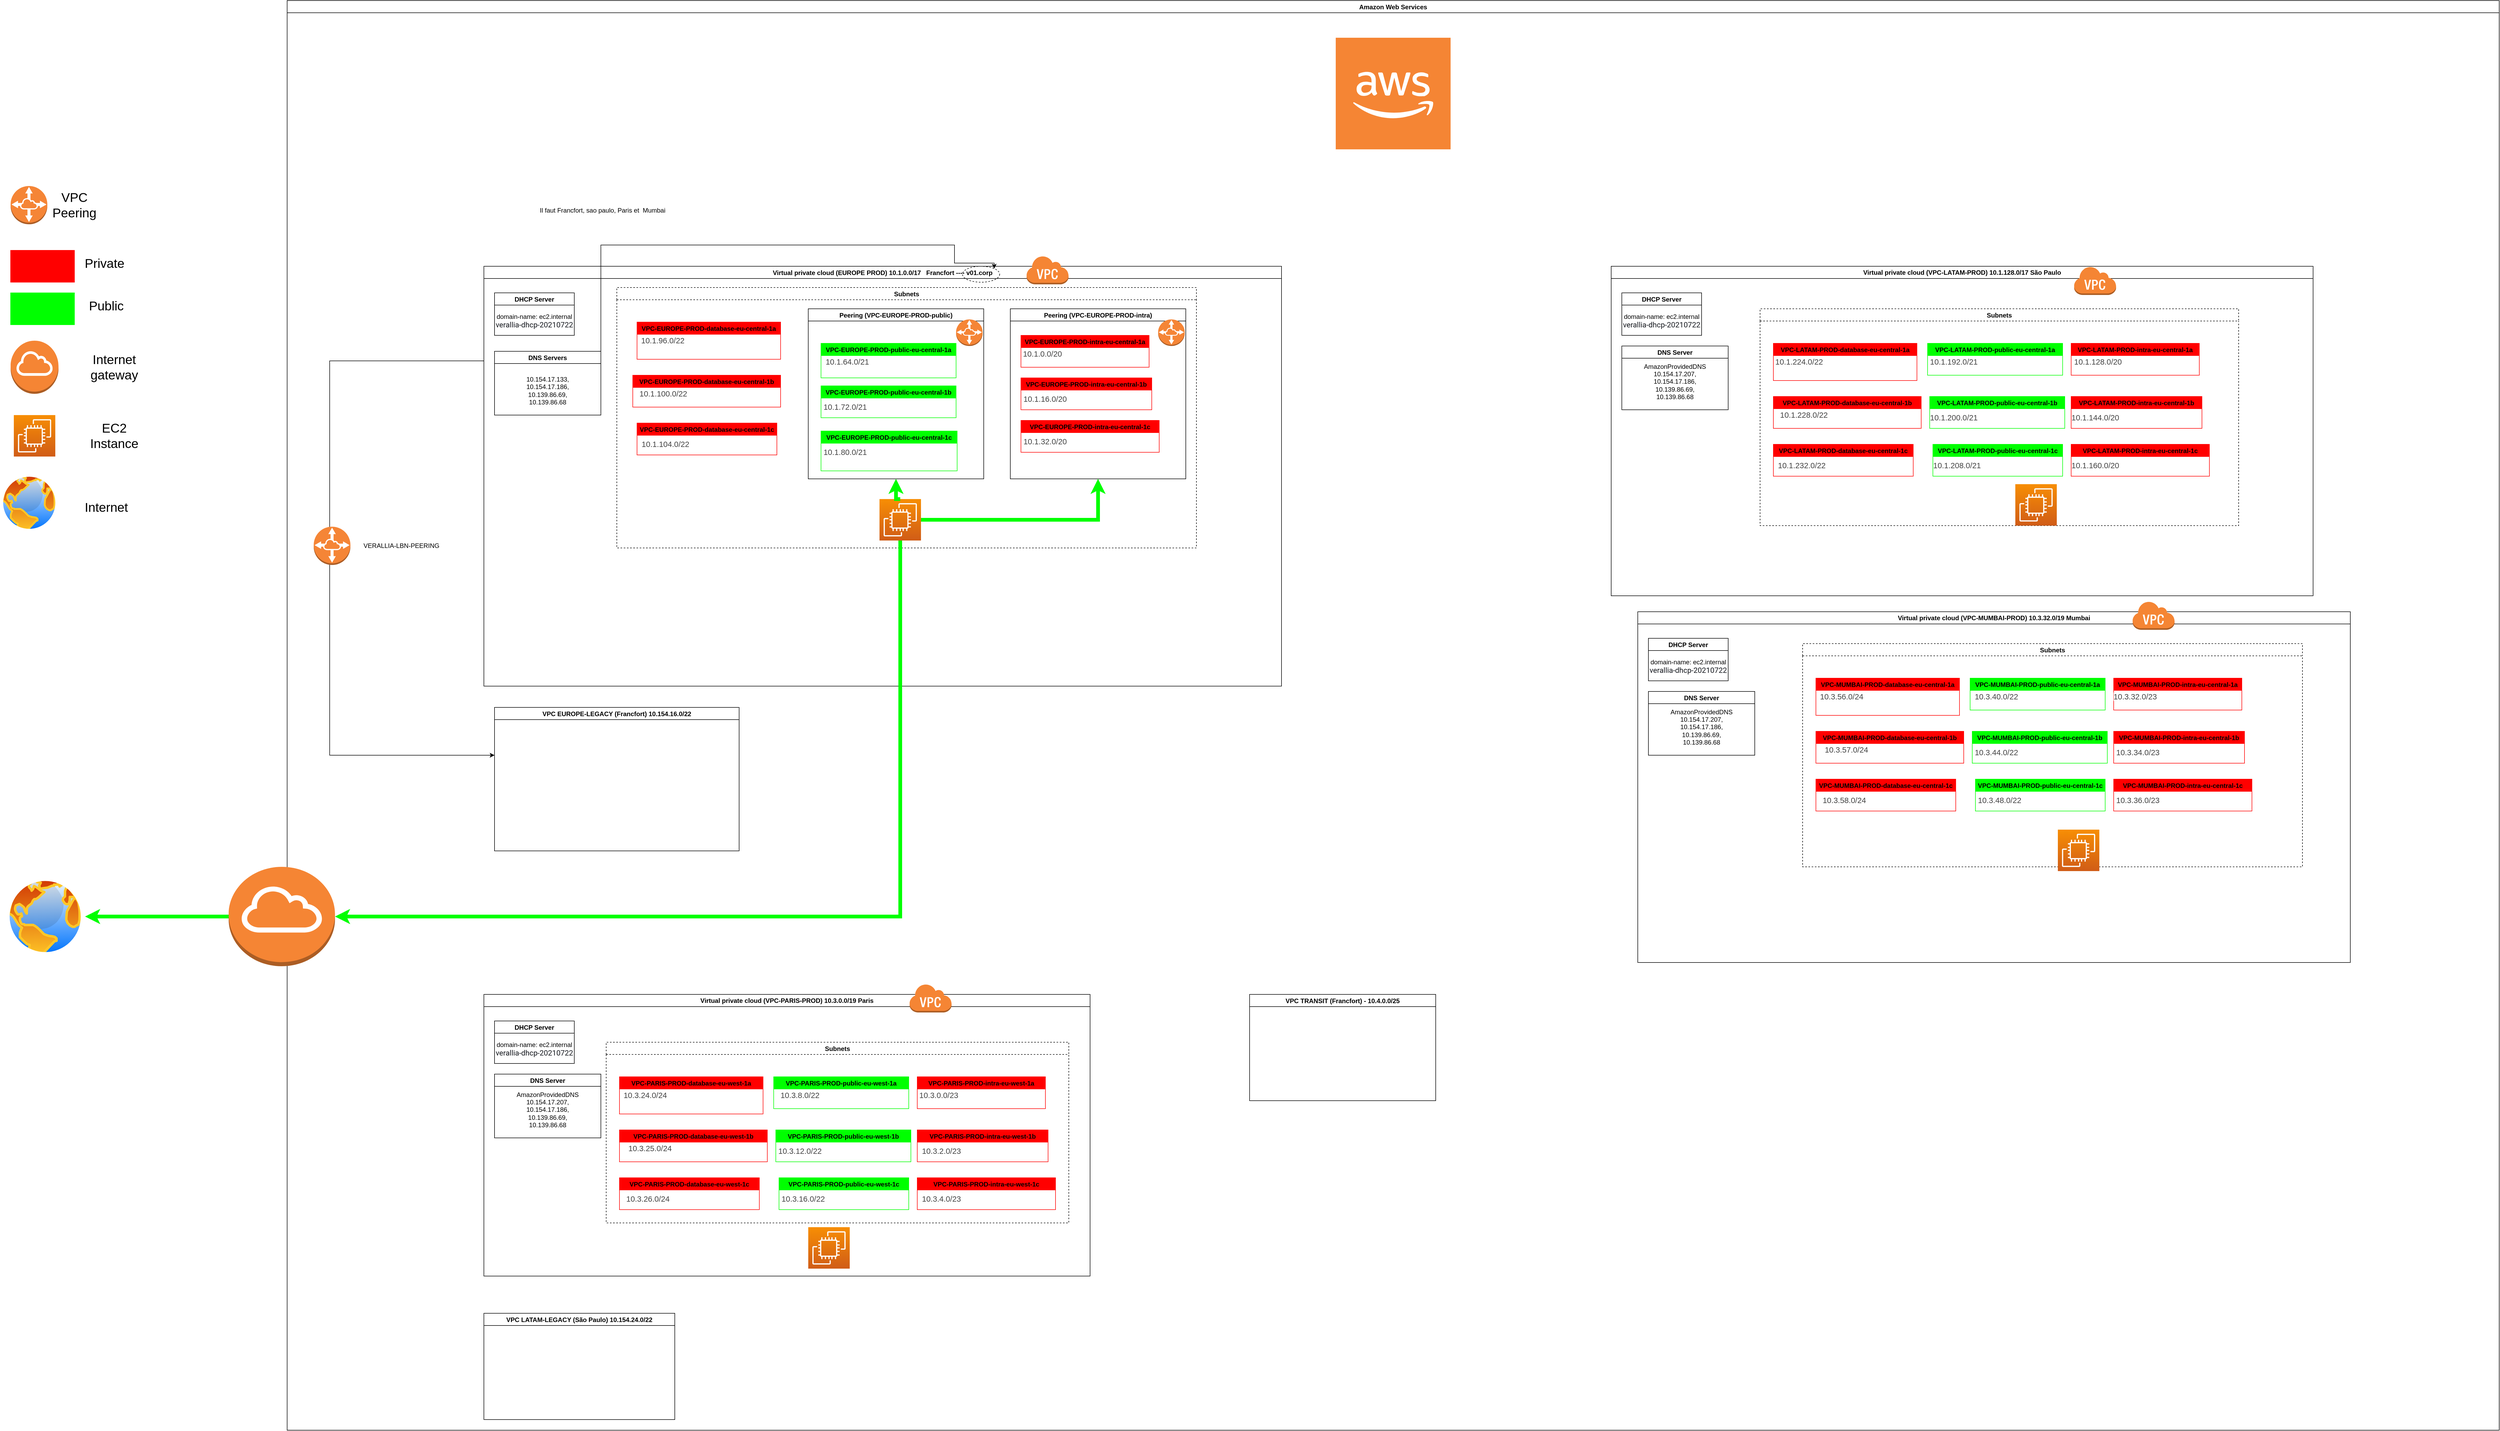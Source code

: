 <mxfile version="17.1.0" type="github">
  <diagram id="4M_D3Pi3umLmw-VAeziT" name="Page-1">
    <mxGraphModel dx="3910" dy="3349" grid="1" gridSize="10" guides="1" tooltips="1" connect="1" arrows="1" fold="1" page="1" pageScale="1" pageWidth="827" pageHeight="1169" math="0" shadow="0">
      <root>
        <mxCell id="0" />
        <mxCell id="1" parent="0" />
        <mxCell id="qyI5GLCLb69pi6n-RlXZ-149" style="edgeStyle=orthogonalEdgeStyle;rounded=0;orthogonalLoop=1;jettySize=auto;html=1;exitX=0;exitY=0.25;exitDx=0;exitDy=0;" parent="1" source="URnLaDO7650WdrLdtgV3-2" edge="1">
          <mxGeometry relative="1" as="geometry">
            <mxPoint x="930" y="1050" as="targetPoint" />
            <Array as="points">
              <mxPoint x="910" y="308" />
              <mxPoint x="620" y="308" />
              <mxPoint x="620" y="1050" />
            </Array>
          </mxGeometry>
        </mxCell>
        <mxCell id="URnLaDO7650WdrLdtgV3-2" value="Virtual private cloud (EUROPE PROD) 10.1.0.0/17   Francfort ---- v01.corp" style="swimlane;" parent="1" vertex="1">
          <mxGeometry x="910" y="130" width="1500" height="790" as="geometry" />
        </mxCell>
        <mxCell id="URnLaDO7650WdrLdtgV3-3" value="DHCP Server" style="swimlane;startSize=23;" parent="URnLaDO7650WdrLdtgV3-2" vertex="1">
          <mxGeometry x="20" y="50" width="150" height="80" as="geometry" />
        </mxCell>
        <mxCell id="URnLaDO7650WdrLdtgV3-5" value="domain-name: ec2.internal&lt;br&gt;&lt;span class=&quot;gmail-&quot;&gt;&lt;span style=&quot;font-size: 10.5pt ; font-family: &amp;#34;roboto&amp;#34; ; color: #16191f&quot;&gt;verallia-dhcp-20210722&lt;/span&gt;&lt;/span&gt;" style="text;html=1;strokeColor=none;fillColor=none;align=center;verticalAlign=middle;whiteSpace=wrap;rounded=0;" parent="URnLaDO7650WdrLdtgV3-3" vertex="1">
          <mxGeometry y="25" width="150" height="55" as="geometry" />
        </mxCell>
        <mxCell id="URnLaDO7650WdrLdtgV3-6" value="DNS Servers" style="swimlane;" parent="URnLaDO7650WdrLdtgV3-2" vertex="1">
          <mxGeometry x="20" y="160" width="200" height="120" as="geometry" />
        </mxCell>
        <mxCell id="URnLaDO7650WdrLdtgV3-7" value="&lt;br&gt;&lt;span&gt;10.154.17.133, 10.154.17.186, 10.139.86.69,&lt;br&gt;&lt;/span&gt;&lt;span&gt;10.139.86.68&lt;/span&gt;&lt;br&gt;&lt;p class=&quot;MsoNormal&quot;&gt;&lt;/p&gt;" style="text;html=1;strokeColor=none;fillColor=none;align=center;verticalAlign=middle;whiteSpace=wrap;rounded=0;" parent="URnLaDO7650WdrLdtgV3-6" vertex="1">
          <mxGeometry x="25" y="45" width="150" height="55" as="geometry" />
        </mxCell>
        <mxCell id="qyI5GLCLb69pi6n-RlXZ-61" value="Subnets" style="swimlane;dashed=1;strokeColor=#000000;fillColor=#FFFFFF;" parent="URnLaDO7650WdrLdtgV3-2" vertex="1">
          <mxGeometry x="250" y="40" width="1090" height="490" as="geometry" />
        </mxCell>
        <mxCell id="URnLaDO7650WdrLdtgV3-16" value="VPC-EUROPE-PROD-database-eu-central-1a" style="swimlane;strokeColor=#FF0000;fillColor=#FF0000;" parent="qyI5GLCLb69pi6n-RlXZ-61" vertex="1">
          <mxGeometry x="38" y="65" width="270" height="70" as="geometry" />
        </mxCell>
        <mxCell id="URnLaDO7650WdrLdtgV3-28" value="&lt;span style=&quot;color: rgb(68 , 68 , 68) ; font-family: &amp;#34;calibri&amp;#34; , sans-serif , &amp;#34;mongolian baiti&amp;#34; , &amp;#34;microsoft yi baiti&amp;#34; , &amp;#34;javanese text&amp;#34; , &amp;#34;yu gothic&amp;#34; ; font-size: 14.667px ; text-align: left ; background-color: rgb(255 , 255 , 255)&quot;&gt;10.1.96.0/22&lt;/span&gt;" style="text;html=1;align=center;verticalAlign=middle;resizable=0;points=[];autosize=1;strokeColor=none;fillColor=none;" parent="URnLaDO7650WdrLdtgV3-16" vertex="1">
          <mxGeometry x="3" y="25" width="90" height="20" as="geometry" />
        </mxCell>
        <mxCell id="URnLaDO7650WdrLdtgV3-11" value="VPC-EUROPE-PROD-database-eu-central-1b" style="swimlane;strokeColor=#FF0000;fillColor=#FF0000;" parent="qyI5GLCLb69pi6n-RlXZ-61" vertex="1">
          <mxGeometry x="30" y="165" width="278" height="60" as="geometry" />
        </mxCell>
        <mxCell id="URnLaDO7650WdrLdtgV3-29" value="&lt;span style=&quot;color: rgb(68 , 68 , 68) ; font-family: &amp;#34;calibri&amp;#34; , sans-serif , &amp;#34;mongolian baiti&amp;#34; , &amp;#34;microsoft yi baiti&amp;#34; , &amp;#34;javanese text&amp;#34; , &amp;#34;yu gothic&amp;#34; ; font-size: 14.667px ; text-align: left ; background-color: rgb(255 , 255 , 255)&quot;&gt;10.1.100.0/22&lt;/span&gt;" style="text;html=1;align=center;verticalAlign=middle;resizable=0;points=[];autosize=1;strokeColor=none;fillColor=none;" parent="URnLaDO7650WdrLdtgV3-11" vertex="1">
          <mxGeometry x="7" y="25" width="100" height="20" as="geometry" />
        </mxCell>
        <mxCell id="URnLaDO7650WdrLdtgV3-14" value="VPC-EUROPE-PROD-database-eu-central-1c" style="swimlane;strokeColor=#FF0000;fillColor=#FF0000;" parent="qyI5GLCLb69pi6n-RlXZ-61" vertex="1">
          <mxGeometry x="38" y="255" width="263" height="60" as="geometry" />
        </mxCell>
        <mxCell id="qyI5GLCLb69pi6n-RlXZ-54" value="&lt;span style=&quot;color: rgb(68 , 68 , 68) ; font-family: &amp;#34;calibri&amp;#34; , sans-serif , &amp;#34;mongolian baiti&amp;#34; , &amp;#34;microsoft yi baiti&amp;#34; , &amp;#34;javanese text&amp;#34; , &amp;#34;yu gothic&amp;#34; ; font-size: 14.667px ; text-align: left ; background-color: rgb(255 , 255 , 255)&quot;&gt;10.1.104.0/22&lt;/span&gt;" style="text;html=1;align=center;verticalAlign=middle;resizable=0;points=[];autosize=1;strokeColor=none;fillColor=none;" parent="URnLaDO7650WdrLdtgV3-14" vertex="1">
          <mxGeometry x="3" y="30" width="100" height="20" as="geometry" />
        </mxCell>
        <mxCell id="qyI5GLCLb69pi6n-RlXZ-135" value="Peering (VPC-EUROPE-PROD-public)" style="swimlane;strokeColor=#000000;fillColor=none;gradientColor=none;" parent="qyI5GLCLb69pi6n-RlXZ-61" vertex="1">
          <mxGeometry x="360" y="40" width="330" height="320" as="geometry" />
        </mxCell>
        <mxCell id="URnLaDO7650WdrLdtgV3-13" value="VPC-EUROPE-PROD-public-eu-central-1a" style="swimlane;strokeColor=#00FF00;fillColor=#00FF00;" parent="qyI5GLCLb69pi6n-RlXZ-135" vertex="1">
          <mxGeometry x="24" y="65" width="254" height="65" as="geometry" />
        </mxCell>
        <mxCell id="qyI5GLCLb69pi6n-RlXZ-57" value="&lt;span style=&quot;color: rgb(68 , 68 , 68) ; font-family: &amp;#34;calibri&amp;#34; , sans-serif , &amp;#34;mongolian baiti&amp;#34; , &amp;#34;microsoft yi baiti&amp;#34; , &amp;#34;javanese text&amp;#34; , &amp;#34;yu gothic&amp;#34; ; font-size: 14.667px ; text-align: left ; background-color: rgb(255 , 255 , 255)&quot;&gt;10.1.64.0/21&lt;/span&gt;" style="text;html=1;align=center;verticalAlign=middle;resizable=0;points=[];autosize=1;strokeColor=none;fillColor=none;" parent="URnLaDO7650WdrLdtgV3-13" vertex="1">
          <mxGeometry x="4" y="25" width="90" height="20" as="geometry" />
        </mxCell>
        <mxCell id="URnLaDO7650WdrLdtgV3-12" value="VPC-EUROPE-PROD-public-eu-central-1b" style="swimlane;strokeColor=#00FF00;fillColor=#00FF00;" parent="qyI5GLCLb69pi6n-RlXZ-135" vertex="1">
          <mxGeometry x="24" y="145" width="254" height="60" as="geometry" />
        </mxCell>
        <mxCell id="qyI5GLCLb69pi6n-RlXZ-56" value="&lt;span style=&quot;color: rgb(68 , 68 , 68) ; font-family: &amp;#34;calibri&amp;#34; , sans-serif , &amp;#34;mongolian baiti&amp;#34; , &amp;#34;microsoft yi baiti&amp;#34; , &amp;#34;javanese text&amp;#34; , &amp;#34;yu gothic&amp;#34; ; font-size: 14.667px ; text-align: left ; background-color: rgb(255 , 255 , 255)&quot;&gt;10.1.72.0/21&lt;/span&gt;" style="text;html=1;align=center;verticalAlign=middle;resizable=0;points=[];autosize=1;strokeColor=none;fillColor=none;" parent="URnLaDO7650WdrLdtgV3-12" vertex="1">
          <mxGeometry y="30" width="90" height="20" as="geometry" />
        </mxCell>
        <mxCell id="URnLaDO7650WdrLdtgV3-15" value="VPC-EUROPE-PROD-public-eu-central-1c" style="swimlane;strokeColor=#00FF00;fillColor=#00FF00;" parent="qyI5GLCLb69pi6n-RlXZ-135" vertex="1">
          <mxGeometry x="24" y="230" width="256" height="75" as="geometry" />
        </mxCell>
        <mxCell id="qyI5GLCLb69pi6n-RlXZ-55" value="&lt;span style=&quot;color: rgb(68 , 68 , 68) ; font-family: &amp;#34;calibri&amp;#34; , sans-serif , &amp;#34;mongolian baiti&amp;#34; , &amp;#34;microsoft yi baiti&amp;#34; , &amp;#34;javanese text&amp;#34; , &amp;#34;yu gothic&amp;#34; ; font-size: 14.667px ; text-align: left ; background-color: rgb(255 , 255 , 255)&quot;&gt;10.1.80.0/21&lt;/span&gt;" style="text;html=1;align=center;verticalAlign=middle;resizable=0;points=[];autosize=1;strokeColor=none;fillColor=none;" parent="URnLaDO7650WdrLdtgV3-15" vertex="1">
          <mxGeometry y="30" width="90" height="20" as="geometry" />
        </mxCell>
        <mxCell id="qyI5GLCLb69pi6n-RlXZ-130" value="" style="outlineConnect=0;dashed=0;verticalLabelPosition=bottom;verticalAlign=top;align=center;html=1;shape=mxgraph.aws3.vpc_peering;fillColor=#F58536;gradientColor=none;strokeColor=#FF0000;" parent="qyI5GLCLb69pi6n-RlXZ-135" vertex="1">
          <mxGeometry x="278" y="20" width="50" height="50" as="geometry" />
        </mxCell>
        <mxCell id="qyI5GLCLb69pi6n-RlXZ-138" value="Peering (VPC-EUROPE-PROD-intra)" style="swimlane;strokeColor=#000000;fillColor=none;gradientColor=none;" parent="qyI5GLCLb69pi6n-RlXZ-61" vertex="1">
          <mxGeometry x="740" y="40" width="330" height="320" as="geometry" />
        </mxCell>
        <mxCell id="qyI5GLCLb69pi6n-RlXZ-145" value="" style="outlineConnect=0;dashed=0;verticalLabelPosition=bottom;verticalAlign=top;align=center;html=1;shape=mxgraph.aws3.vpc_peering;fillColor=#F58536;gradientColor=none;strokeColor=#FF0000;" parent="qyI5GLCLb69pi6n-RlXZ-138" vertex="1">
          <mxGeometry x="278" y="20" width="50" height="50" as="geometry" />
        </mxCell>
        <mxCell id="qyI5GLCLb69pi6n-RlXZ-53" value="VPC-EUROPE-PROD-intra-eu-central-1a" style="swimlane;strokeColor=#FF0000;fillColor=#FF0000;" parent="qyI5GLCLb69pi6n-RlXZ-138" vertex="1">
          <mxGeometry x="20" y="50" width="241" height="60" as="geometry" />
        </mxCell>
        <mxCell id="qyI5GLCLb69pi6n-RlXZ-58" value="&lt;span style=&quot;color: rgb(68 , 68 , 68) ; font-family: &amp;#34;calibri&amp;#34; , sans-serif , &amp;#34;mongolian baiti&amp;#34; , &amp;#34;microsoft yi baiti&amp;#34; , &amp;#34;javanese text&amp;#34; , &amp;#34;yu gothic&amp;#34; ; font-size: 14.667px ; text-align: left ; background-color: rgb(255 , 255 , 255)&quot;&gt;10.1.0.0/20&lt;/span&gt;" style="text;html=1;align=center;verticalAlign=middle;resizable=0;points=[];autosize=1;strokeColor=none;fillColor=none;" parent="qyI5GLCLb69pi6n-RlXZ-53" vertex="1">
          <mxGeometry y="25" width="80" height="20" as="geometry" />
        </mxCell>
        <mxCell id="qyI5GLCLb69pi6n-RlXZ-51" value="VPC-EUROPE-PROD-intra-eu-central-1b" style="swimlane;strokeColor=#FF0000;fillColor=#FF0000;" parent="qyI5GLCLb69pi6n-RlXZ-138" vertex="1">
          <mxGeometry x="20" y="130" width="246" height="60" as="geometry" />
        </mxCell>
        <mxCell id="qyI5GLCLb69pi6n-RlXZ-59" value="&lt;span style=&quot;color: rgb(68 , 68 , 68) ; font-family: &amp;#34;calibri&amp;#34; , sans-serif , &amp;#34;mongolian baiti&amp;#34; , &amp;#34;microsoft yi baiti&amp;#34; , &amp;#34;javanese text&amp;#34; , &amp;#34;yu gothic&amp;#34; ; font-size: 14.667px ; text-align: left ; background-color: rgb(255 , 255 , 255)&quot;&gt;10.1.16.0/20&lt;/span&gt;" style="text;html=1;align=center;verticalAlign=middle;resizable=0;points=[];autosize=1;strokeColor=none;fillColor=none;" parent="qyI5GLCLb69pi6n-RlXZ-51" vertex="1">
          <mxGeometry y="30" width="90" height="20" as="geometry" />
        </mxCell>
        <mxCell id="qyI5GLCLb69pi6n-RlXZ-52" value="VPC-EUROPE-PROD-intra-eu-central-1c" style="swimlane;strokeColor=#FF0000;fillColor=#FF0000;" parent="qyI5GLCLb69pi6n-RlXZ-138" vertex="1">
          <mxGeometry x="20" y="210" width="260" height="60" as="geometry" />
        </mxCell>
        <mxCell id="qyI5GLCLb69pi6n-RlXZ-60" value="&lt;span style=&quot;color: rgb(68 , 68 , 68) ; font-family: &amp;#34;calibri&amp;#34; , sans-serif , &amp;#34;mongolian baiti&amp;#34; , &amp;#34;microsoft yi baiti&amp;#34; , &amp;#34;javanese text&amp;#34; , &amp;#34;yu gothic&amp;#34; ; font-size: 14.667px ; text-align: left ; background-color: rgb(255 , 255 , 255)&quot;&gt;10.1.32.0/20&lt;/span&gt;" style="text;html=1;align=center;verticalAlign=middle;resizable=0;points=[];autosize=1;strokeColor=none;fillColor=none;" parent="qyI5GLCLb69pi6n-RlXZ-52" vertex="1">
          <mxGeometry y="30" width="90" height="20" as="geometry" />
        </mxCell>
        <mxCell id="qyI5GLCLb69pi6n-RlXZ-122" value="" style="ellipse;whiteSpace=wrap;html=1;dashed=1;strokeColor=#000000;fillColor=none;gradientColor=none;" parent="URnLaDO7650WdrLdtgV3-2" vertex="1">
          <mxGeometry x="900" width="70" height="30" as="geometry" />
        </mxCell>
        <mxCell id="qyI5GLCLb69pi6n-RlXZ-121" style="edgeStyle=orthogonalEdgeStyle;rounded=0;orthogonalLoop=1;jettySize=auto;html=1;exitX=0.75;exitY=0;exitDx=0;exitDy=0;entryX=1;entryY=0;entryDx=0;entryDy=0;" parent="URnLaDO7650WdrLdtgV3-2" source="URnLaDO7650WdrLdtgV3-6" target="qyI5GLCLb69pi6n-RlXZ-122" edge="1">
          <mxGeometry relative="1" as="geometry">
            <mxPoint x="910" y="-60" as="targetPoint" />
            <Array as="points">
              <mxPoint x="220" y="160" />
              <mxPoint x="220" y="-40" />
              <mxPoint x="885" y="-40" />
              <mxPoint x="885" y="-6" />
            </Array>
          </mxGeometry>
        </mxCell>
        <mxCell id="VcifqLUfII9H0ngbjGMm-1" value="Il faut Francfort, sao paulo, Paris et&amp;nbsp; Mumbai&amp;nbsp;" style="text;html=1;strokeColor=none;fillColor=none;align=center;verticalAlign=middle;whiteSpace=wrap;rounded=0;" parent="1" vertex="1">
          <mxGeometry x="990" y="10" width="290" height="30" as="geometry" />
        </mxCell>
        <mxCell id="qyI5GLCLb69pi6n-RlXZ-2" value="Virtual private cloud (VPC-LATAM-PROD) 10.1.128.0/17 São Paulo" style="swimlane;whiteSpace=wrap;" parent="1" vertex="1">
          <mxGeometry x="3030" y="130" width="1320" height="620" as="geometry" />
        </mxCell>
        <mxCell id="qyI5GLCLb69pi6n-RlXZ-10" value="DHCP Server" style="swimlane;startSize=23;" parent="qyI5GLCLb69pi6n-RlXZ-2" vertex="1">
          <mxGeometry x="20" y="50" width="150" height="80" as="geometry" />
        </mxCell>
        <mxCell id="qyI5GLCLb69pi6n-RlXZ-11" value="domain-name: ec2.internal&lt;br&gt;&lt;span class=&quot;gmail-&quot;&gt;&lt;span style=&quot;font-size: 10.5pt ; font-family: &amp;#34;roboto&amp;#34; ; color: #16191f&quot;&gt;verallia-dhcp-20210722&lt;/span&gt;&lt;/span&gt;" style="text;html=1;strokeColor=none;fillColor=none;align=center;verticalAlign=middle;whiteSpace=wrap;rounded=0;" parent="qyI5GLCLb69pi6n-RlXZ-10" vertex="1">
          <mxGeometry y="25" width="150" height="55" as="geometry" />
        </mxCell>
        <mxCell id="qyI5GLCLb69pi6n-RlXZ-12" value="DNS Server" style="swimlane;" parent="qyI5GLCLb69pi6n-RlXZ-2" vertex="1">
          <mxGeometry x="20" y="150" width="200" height="120" as="geometry" />
        </mxCell>
        <mxCell id="qyI5GLCLb69pi6n-RlXZ-13" value="AmazonProvidedDNS&lt;br&gt;&lt;span&gt;10.154.17.207, 10.154.17.186, 10.139.86.69,&lt;br&gt;&lt;/span&gt;&lt;span&gt;10.139.86.68&lt;/span&gt;&lt;br&gt;&lt;p class=&quot;MsoNormal&quot;&gt;&lt;/p&gt;" style="text;html=1;strokeColor=none;fillColor=none;align=center;verticalAlign=middle;whiteSpace=wrap;rounded=0;" parent="qyI5GLCLb69pi6n-RlXZ-12" vertex="1">
          <mxGeometry x="25" y="45" width="150" height="55" as="geometry" />
        </mxCell>
        <mxCell id="qyI5GLCLb69pi6n-RlXZ-62" value="Subnets" style="swimlane;dashed=1;strokeColor=#000000;fillColor=#FFFFFF;" parent="qyI5GLCLb69pi6n-RlXZ-2" vertex="1">
          <mxGeometry x="280" y="80" width="900" height="408" as="geometry" />
        </mxCell>
        <mxCell id="qyI5GLCLb69pi6n-RlXZ-63" value="VPC-LATAM-PROD-database-eu-central-1a" style="swimlane;strokeColor=#FF0000;fillColor=#FF0000;" parent="qyI5GLCLb69pi6n-RlXZ-62" vertex="1">
          <mxGeometry x="25" y="65" width="270" height="70" as="geometry" />
        </mxCell>
        <mxCell id="qyI5GLCLb69pi6n-RlXZ-64" value="&lt;span style=&quot;color: rgb(68 , 68 , 68) ; font-family: &amp;#34;calibri&amp;#34; , sans-serif , &amp;#34;mongolian baiti&amp;#34; , &amp;#34;microsoft yi baiti&amp;#34; , &amp;#34;javanese text&amp;#34; , &amp;#34;yu gothic&amp;#34; ; font-size: 14.667px ; text-align: left ; background-color: rgb(255 , 255 , 255)&quot;&gt;10.1.224.0/22&lt;/span&gt;" style="text;html=1;align=center;verticalAlign=middle;resizable=0;points=[];autosize=1;strokeColor=none;fillColor=none;" parent="qyI5GLCLb69pi6n-RlXZ-63" vertex="1">
          <mxGeometry x="-2" y="25" width="100" height="20" as="geometry" />
        </mxCell>
        <mxCell id="qyI5GLCLb69pi6n-RlXZ-65" value="VPC-LATAM-PROD-database-eu-central-1b" style="swimlane;strokeColor=#FF0000;fillColor=#FF0000;" parent="qyI5GLCLb69pi6n-RlXZ-62" vertex="1">
          <mxGeometry x="25" y="165" width="278" height="60" as="geometry" />
        </mxCell>
        <mxCell id="qyI5GLCLb69pi6n-RlXZ-66" value="&lt;span style=&quot;color: rgb(68 , 68 , 68) ; font-family: &amp;#34;calibri&amp;#34; , sans-serif , &amp;#34;mongolian baiti&amp;#34; , &amp;#34;microsoft yi baiti&amp;#34; , &amp;#34;javanese text&amp;#34; , &amp;#34;yu gothic&amp;#34; ; font-size: 14.667px ; text-align: left ; background-color: rgb(255 , 255 , 255)&quot;&gt;10.1.228.0/22&lt;/span&gt;" style="text;html=1;align=center;verticalAlign=middle;resizable=0;points=[];autosize=1;strokeColor=none;fillColor=none;" parent="qyI5GLCLb69pi6n-RlXZ-65" vertex="1">
          <mxGeometry x="7" y="25" width="100" height="20" as="geometry" />
        </mxCell>
        <mxCell id="qyI5GLCLb69pi6n-RlXZ-67" value="VPC-LATAM-PROD-database-eu-central-1c" style="swimlane;strokeColor=#FF0000;fillColor=#FF0000;" parent="qyI5GLCLb69pi6n-RlXZ-62" vertex="1">
          <mxGeometry x="25" y="255" width="263" height="60" as="geometry" />
        </mxCell>
        <mxCell id="qyI5GLCLb69pi6n-RlXZ-68" value="&lt;span style=&quot;color: rgb(68 , 68 , 68) ; font-family: &amp;#34;calibri&amp;#34; , sans-serif , &amp;#34;mongolian baiti&amp;#34; , &amp;#34;microsoft yi baiti&amp;#34; , &amp;#34;javanese text&amp;#34; , &amp;#34;yu gothic&amp;#34; ; font-size: 14.667px ; text-align: left ; background-color: rgb(255 , 255 , 255)&quot;&gt;10.1.232.0/22&lt;/span&gt;" style="text;html=1;align=center;verticalAlign=middle;resizable=0;points=[];autosize=1;strokeColor=none;fillColor=none;" parent="qyI5GLCLb69pi6n-RlXZ-67" vertex="1">
          <mxGeometry x="3" y="30" width="100" height="20" as="geometry" />
        </mxCell>
        <mxCell id="qyI5GLCLb69pi6n-RlXZ-69" value="VPC-LATAM-PROD-public-eu-central-1c" style="swimlane;strokeColor=#00FF00;fillColor=#00FF00;" parent="qyI5GLCLb69pi6n-RlXZ-62" vertex="1">
          <mxGeometry x="325" y="255" width="244" height="60" as="geometry" />
        </mxCell>
        <mxCell id="qyI5GLCLb69pi6n-RlXZ-70" value="&lt;span style=&quot;color: rgb(68 , 68 , 68) ; font-family: &amp;#34;calibri&amp;#34; , sans-serif , &amp;#34;mongolian baiti&amp;#34; , &amp;#34;microsoft yi baiti&amp;#34; , &amp;#34;javanese text&amp;#34; , &amp;#34;yu gothic&amp;#34; ; font-size: 14.667px ; text-align: left ; background-color: rgb(255 , 255 , 255)&quot;&gt;10.1.208.0/21&lt;/span&gt;" style="text;html=1;align=center;verticalAlign=middle;resizable=0;points=[];autosize=1;strokeColor=none;fillColor=none;" parent="qyI5GLCLb69pi6n-RlXZ-69" vertex="1">
          <mxGeometry x="-5" y="30" width="100" height="20" as="geometry" />
        </mxCell>
        <mxCell id="qyI5GLCLb69pi6n-RlXZ-71" value="VPC-LATAM-PROD-public-eu-central-1b" style="swimlane;strokeColor=#00FF00;fillColor=#00FF00;" parent="qyI5GLCLb69pi6n-RlXZ-62" vertex="1">
          <mxGeometry x="319" y="165" width="254" height="60" as="geometry" />
        </mxCell>
        <mxCell id="qyI5GLCLb69pi6n-RlXZ-72" value="&lt;span style=&quot;color: rgb(68 , 68 , 68) ; font-family: &amp;#34;calibri&amp;#34; , sans-serif , &amp;#34;mongolian baiti&amp;#34; , &amp;#34;microsoft yi baiti&amp;#34; , &amp;#34;javanese text&amp;#34; , &amp;#34;yu gothic&amp;#34; ; font-size: 14.667px ; text-align: left ; background-color: rgb(255 , 255 , 255)&quot;&gt;10.1.200.0/21&lt;/span&gt;" style="text;html=1;align=center;verticalAlign=middle;resizable=0;points=[];autosize=1;strokeColor=none;fillColor=none;" parent="qyI5GLCLb69pi6n-RlXZ-71" vertex="1">
          <mxGeometry x="-5" y="30" width="100" height="20" as="geometry" />
        </mxCell>
        <mxCell id="qyI5GLCLb69pi6n-RlXZ-73" value="VPC-LATAM-PROD-public-eu-central-1a" style="swimlane;strokeColor=#00FF00;fillColor=#00FF00;" parent="qyI5GLCLb69pi6n-RlXZ-62" vertex="1">
          <mxGeometry x="315" y="65" width="254" height="60" as="geometry" />
        </mxCell>
        <mxCell id="qyI5GLCLb69pi6n-RlXZ-74" value="&lt;span style=&quot;color: rgb(68 , 68 , 68) ; font-family: &amp;#34;calibri&amp;#34; , sans-serif , &amp;#34;mongolian baiti&amp;#34; , &amp;#34;microsoft yi baiti&amp;#34; , &amp;#34;javanese text&amp;#34; , &amp;#34;yu gothic&amp;#34; ; font-size: 14.667px ; text-align: left ; background-color: rgb(255 , 255 , 255)&quot;&gt;10.1.192.0/21&lt;/span&gt;" style="text;html=1;align=center;verticalAlign=middle;resizable=0;points=[];autosize=1;strokeColor=none;fillColor=none;" parent="qyI5GLCLb69pi6n-RlXZ-73" vertex="1">
          <mxGeometry x="-1" y="25" width="100" height="20" as="geometry" />
        </mxCell>
        <mxCell id="qyI5GLCLb69pi6n-RlXZ-75" value="VPC-LATAM-PROD-intra-eu-central-1a" style="swimlane;strokeColor=#FF0000;fillColor=#FF0000;" parent="qyI5GLCLb69pi6n-RlXZ-62" vertex="1">
          <mxGeometry x="585" y="65" width="241" height="60" as="geometry" />
        </mxCell>
        <mxCell id="qyI5GLCLb69pi6n-RlXZ-76" value="&lt;span style=&quot;color: rgb(68 , 68 , 68) ; font-family: &amp;#34;calibri&amp;#34; , sans-serif , &amp;#34;mongolian baiti&amp;#34; , &amp;#34;microsoft yi baiti&amp;#34; , &amp;#34;javanese text&amp;#34; , &amp;#34;yu gothic&amp;#34; ; font-size: 14.667px ; text-align: left ; background-color: rgb(255 , 255 , 255)&quot;&gt;10.1.128.0/20&lt;/span&gt;" style="text;html=1;align=center;verticalAlign=middle;resizable=0;points=[];autosize=1;strokeColor=none;fillColor=none;" parent="qyI5GLCLb69pi6n-RlXZ-75" vertex="1">
          <mxGeometry y="25" width="100" height="20" as="geometry" />
        </mxCell>
        <mxCell id="qyI5GLCLb69pi6n-RlXZ-77" value="VPC-LATAM-PROD-intra-eu-central-1b" style="swimlane;strokeColor=#FF0000;fillColor=#FF0000;" parent="qyI5GLCLb69pi6n-RlXZ-62" vertex="1">
          <mxGeometry x="585" y="165" width="246" height="60" as="geometry" />
        </mxCell>
        <mxCell id="qyI5GLCLb69pi6n-RlXZ-78" value="&lt;span style=&quot;color: rgb(68 , 68 , 68) ; font-family: &amp;#34;calibri&amp;#34; , sans-serif , &amp;#34;mongolian baiti&amp;#34; , &amp;#34;microsoft yi baiti&amp;#34; , &amp;#34;javanese text&amp;#34; , &amp;#34;yu gothic&amp;#34; ; font-size: 14.667px ; text-align: left ; background-color: rgb(255 , 255 , 255)&quot;&gt;10.1.144.0/20&lt;/span&gt;" style="text;html=1;align=center;verticalAlign=middle;resizable=0;points=[];autosize=1;strokeColor=none;fillColor=none;" parent="qyI5GLCLb69pi6n-RlXZ-77" vertex="1">
          <mxGeometry x="-5" y="30" width="100" height="20" as="geometry" />
        </mxCell>
        <mxCell id="qyI5GLCLb69pi6n-RlXZ-79" value="VPC-LATAM-PROD-intra-eu-central-1c" style="swimlane;strokeColor=#FF0000;fillColor=#FF0000;" parent="qyI5GLCLb69pi6n-RlXZ-62" vertex="1">
          <mxGeometry x="585" y="255" width="260" height="60" as="geometry" />
        </mxCell>
        <mxCell id="qyI5GLCLb69pi6n-RlXZ-80" value="&lt;span style=&quot;color: rgb(68 , 68 , 68) ; font-family: &amp;#34;calibri&amp;#34; , sans-serif , &amp;#34;mongolian baiti&amp;#34; , &amp;#34;microsoft yi baiti&amp;#34; , &amp;#34;javanese text&amp;#34; , &amp;#34;yu gothic&amp;#34; ; font-size: 14.667px ; text-align: left ; background-color: rgb(255 , 255 , 255)&quot;&gt;10.1.160.0/20&lt;/span&gt;" style="text;html=1;align=center;verticalAlign=middle;resizable=0;points=[];autosize=1;strokeColor=none;fillColor=none;" parent="qyI5GLCLb69pi6n-RlXZ-79" vertex="1">
          <mxGeometry x="-5" y="30" width="100" height="20" as="geometry" />
        </mxCell>
        <mxCell id="wz2MouWYxoI-rgD8Rk1e-23" value="" style="sketch=0;points=[[0,0,0],[0.25,0,0],[0.5,0,0],[0.75,0,0],[1,0,0],[0,1,0],[0.25,1,0],[0.5,1,0],[0.75,1,0],[1,1,0],[0,0.25,0],[0,0.5,0],[0,0.75,0],[1,0.25,0],[1,0.5,0],[1,0.75,0]];outlineConnect=0;fontColor=#232F3E;gradientColor=#F78E04;gradientDirection=north;fillColor=#D05C17;strokeColor=#ffffff;dashed=0;verticalLabelPosition=bottom;verticalAlign=top;align=center;html=1;fontSize=12;fontStyle=0;aspect=fixed;shape=mxgraph.aws4.resourceIcon;resIcon=mxgraph.aws4.ec2;" vertex="1" parent="qyI5GLCLb69pi6n-RlXZ-62">
          <mxGeometry x="480" y="330" width="78" height="78" as="geometry" />
        </mxCell>
        <mxCell id="wz2MouWYxoI-rgD8Rk1e-13" value="" style="outlineConnect=0;dashed=0;verticalLabelPosition=bottom;verticalAlign=top;align=center;html=1;shape=mxgraph.aws3.virtual_private_cloud;fillColor=#F58534;gradientColor=none;" vertex="1" parent="qyI5GLCLb69pi6n-RlXZ-2">
          <mxGeometry x="870" width="79.5" height="54" as="geometry" />
        </mxCell>
        <mxCell id="qyI5GLCLb69pi6n-RlXZ-14" value="Virtual private cloud (VPC-PARIS-PROD) 10.3.0.0/19 Paris" style="swimlane;whiteSpace=wrap;" parent="1" vertex="1">
          <mxGeometry x="910" y="1500" width="1140" height="530" as="geometry" />
        </mxCell>
        <mxCell id="qyI5GLCLb69pi6n-RlXZ-22" value="DHCP Server" style="swimlane;startSize=23;" parent="qyI5GLCLb69pi6n-RlXZ-14" vertex="1">
          <mxGeometry x="20" y="50" width="150" height="80" as="geometry" />
        </mxCell>
        <mxCell id="qyI5GLCLb69pi6n-RlXZ-23" value="domain-name: ec2.internal&lt;br&gt;&lt;span class=&quot;gmail-&quot;&gt;&lt;span style=&quot;font-size: 10.5pt ; font-family: &amp;#34;roboto&amp;#34; ; color: #16191f&quot;&gt;verallia-dhcp-20210722&lt;/span&gt;&lt;/span&gt;" style="text;html=1;strokeColor=none;fillColor=none;align=center;verticalAlign=middle;whiteSpace=wrap;rounded=0;" parent="qyI5GLCLb69pi6n-RlXZ-22" vertex="1">
          <mxGeometry y="25" width="150" height="55" as="geometry" />
        </mxCell>
        <mxCell id="qyI5GLCLb69pi6n-RlXZ-24" value="DNS Server" style="swimlane;" parent="qyI5GLCLb69pi6n-RlXZ-14" vertex="1">
          <mxGeometry x="20" y="150" width="200" height="120" as="geometry" />
        </mxCell>
        <mxCell id="qyI5GLCLb69pi6n-RlXZ-25" value="AmazonProvidedDNS&lt;br&gt;&lt;span&gt;10.154.17.207, 10.154.17.186, 10.139.86.69,&lt;br&gt;&lt;/span&gt;&lt;span&gt;10.139.86.68&lt;/span&gt;&lt;br&gt;&lt;p class=&quot;MsoNormal&quot;&gt;&lt;/p&gt;" style="text;html=1;strokeColor=none;fillColor=none;align=center;verticalAlign=middle;whiteSpace=wrap;rounded=0;" parent="qyI5GLCLb69pi6n-RlXZ-24" vertex="1">
          <mxGeometry x="25" y="45" width="150" height="55" as="geometry" />
        </mxCell>
        <mxCell id="qyI5GLCLb69pi6n-RlXZ-81" value="Subnets" style="swimlane;dashed=1;strokeColor=#000000;fillColor=#FFFFFF;" parent="qyI5GLCLb69pi6n-RlXZ-14" vertex="1">
          <mxGeometry x="230" y="90" width="870" height="340" as="geometry" />
        </mxCell>
        <mxCell id="qyI5GLCLb69pi6n-RlXZ-82" value="VPC-PARIS-PROD-database-eu-west-1a" style="swimlane;strokeColor=#FF0000;fillColor=#FF0000;" parent="qyI5GLCLb69pi6n-RlXZ-81" vertex="1">
          <mxGeometry x="25" y="65" width="270" height="70" as="geometry" />
        </mxCell>
        <mxCell id="qyI5GLCLb69pi6n-RlXZ-83" value="&lt;span style=&quot;color: rgb(68 , 68 , 68) ; font-family: &amp;#34;calibri&amp;#34; , sans-serif , &amp;#34;mongolian baiti&amp;#34; , &amp;#34;microsoft yi baiti&amp;#34; , &amp;#34;javanese text&amp;#34; , &amp;#34;yu gothic&amp;#34; ; font-size: 14.667px ; text-align: left ; background-color: rgb(255 , 255 , 255)&quot;&gt;10.3.24.0/24&lt;/span&gt;" style="text;html=1;align=center;verticalAlign=middle;resizable=0;points=[];autosize=1;strokeColor=none;fillColor=none;" parent="qyI5GLCLb69pi6n-RlXZ-82" vertex="1">
          <mxGeometry x="3" y="25" width="90" height="20" as="geometry" />
        </mxCell>
        <mxCell id="qyI5GLCLb69pi6n-RlXZ-84" value="VPC-PARIS-PROD-database-eu-west-1b" style="swimlane;strokeColor=#FF0000;fillColor=#FF0000;" parent="qyI5GLCLb69pi6n-RlXZ-81" vertex="1">
          <mxGeometry x="25" y="165" width="278" height="60" as="geometry" />
        </mxCell>
        <mxCell id="qyI5GLCLb69pi6n-RlXZ-85" value="&lt;span style=&quot;color: rgb(68 , 68 , 68) ; font-family: &amp;#34;calibri&amp;#34; , sans-serif , &amp;#34;mongolian baiti&amp;#34; , &amp;#34;microsoft yi baiti&amp;#34; , &amp;#34;javanese text&amp;#34; , &amp;#34;yu gothic&amp;#34; ; font-size: 14.667px ; text-align: left ; background-color: rgb(255 , 255 , 255)&quot;&gt;10.3.25.0/24&lt;/span&gt;" style="text;html=1;align=center;verticalAlign=middle;resizable=0;points=[];autosize=1;strokeColor=none;fillColor=none;" parent="qyI5GLCLb69pi6n-RlXZ-84" vertex="1">
          <mxGeometry x="12" y="25" width="90" height="20" as="geometry" />
        </mxCell>
        <mxCell id="qyI5GLCLb69pi6n-RlXZ-86" value="VPC-PARIS-PROD-database-eu-west-1c" style="swimlane;strokeColor=#FF0000;fillColor=#FF0000;" parent="qyI5GLCLb69pi6n-RlXZ-81" vertex="1">
          <mxGeometry x="25" y="255" width="263" height="60" as="geometry" />
        </mxCell>
        <mxCell id="qyI5GLCLb69pi6n-RlXZ-87" value="&lt;span style=&quot;color: rgb(68 , 68 , 68) ; font-family: &amp;#34;calibri&amp;#34; , sans-serif , &amp;#34;mongolian baiti&amp;#34; , &amp;#34;microsoft yi baiti&amp;#34; , &amp;#34;javanese text&amp;#34; , &amp;#34;yu gothic&amp;#34; ; font-size: 14.667px ; text-align: left ; background-color: rgb(255 , 255 , 255)&quot;&gt;10.3.26.0/24&lt;/span&gt;" style="text;html=1;align=center;verticalAlign=middle;resizable=0;points=[];autosize=1;strokeColor=none;fillColor=none;" parent="qyI5GLCLb69pi6n-RlXZ-86" vertex="1">
          <mxGeometry x="8" y="30" width="90" height="20" as="geometry" />
        </mxCell>
        <mxCell id="qyI5GLCLb69pi6n-RlXZ-88" value="VPC-PARIS-PROD-public-eu-west-1c" style="swimlane;strokeColor=#00FF00;fillColor=#00FF00;" parent="qyI5GLCLb69pi6n-RlXZ-81" vertex="1">
          <mxGeometry x="325" y="255" width="244" height="60" as="geometry" />
        </mxCell>
        <mxCell id="qyI5GLCLb69pi6n-RlXZ-89" value="&lt;span style=&quot;color: rgb(68 , 68 , 68) ; font-family: &amp;#34;calibri&amp;#34; , sans-serif , &amp;#34;mongolian baiti&amp;#34; , &amp;#34;microsoft yi baiti&amp;#34; , &amp;#34;javanese text&amp;#34; , &amp;#34;yu gothic&amp;#34; ; font-size: 14.667px ; text-align: left ; background-color: rgb(255 , 255 , 255)&quot;&gt;10.3.16.0/22&lt;/span&gt;" style="text;html=1;align=center;verticalAlign=middle;resizable=0;points=[];autosize=1;strokeColor=none;fillColor=none;" parent="qyI5GLCLb69pi6n-RlXZ-88" vertex="1">
          <mxGeometry y="30" width="90" height="20" as="geometry" />
        </mxCell>
        <mxCell id="qyI5GLCLb69pi6n-RlXZ-90" value="VPC-PARIS-PROD-public-eu-west-1b" style="swimlane;strokeColor=#00FF00;fillColor=#00FF00;" parent="qyI5GLCLb69pi6n-RlXZ-81" vertex="1">
          <mxGeometry x="319" y="165" width="254" height="60" as="geometry" />
        </mxCell>
        <mxCell id="qyI5GLCLb69pi6n-RlXZ-91" value="&lt;span style=&quot;color: rgb(68 , 68 , 68) ; font-family: &amp;#34;calibri&amp;#34; , sans-serif , &amp;#34;mongolian baiti&amp;#34; , &amp;#34;microsoft yi baiti&amp;#34; , &amp;#34;javanese text&amp;#34; , &amp;#34;yu gothic&amp;#34; ; font-size: 14.667px ; text-align: left ; background-color: rgb(255 , 255 , 255)&quot;&gt;10.3.12.0/22&lt;/span&gt;" style="text;html=1;align=center;verticalAlign=middle;resizable=0;points=[];autosize=1;strokeColor=none;fillColor=none;" parent="qyI5GLCLb69pi6n-RlXZ-90" vertex="1">
          <mxGeometry y="30" width="90" height="20" as="geometry" />
        </mxCell>
        <mxCell id="qyI5GLCLb69pi6n-RlXZ-92" value="VPC-PARIS-PROD-public-eu-west-1a" style="swimlane;strokeColor=#00FF00;fillColor=#00FF00;" parent="qyI5GLCLb69pi6n-RlXZ-81" vertex="1">
          <mxGeometry x="315" y="65" width="254" height="60" as="geometry" />
        </mxCell>
        <mxCell id="qyI5GLCLb69pi6n-RlXZ-93" value="&lt;span style=&quot;color: rgb(68 , 68 , 68) ; font-family: &amp;#34;calibri&amp;#34; , sans-serif , &amp;#34;mongolian baiti&amp;#34; , &amp;#34;microsoft yi baiti&amp;#34; , &amp;#34;javanese text&amp;#34; , &amp;#34;yu gothic&amp;#34; ; font-size: 14.667px ; text-align: left ; background-color: rgb(255 , 255 , 255)&quot;&gt;10.3.8.0/22&lt;/span&gt;" style="text;html=1;align=center;verticalAlign=middle;resizable=0;points=[];autosize=1;strokeColor=none;fillColor=none;" parent="qyI5GLCLb69pi6n-RlXZ-92" vertex="1">
          <mxGeometry x="9" y="25" width="80" height="20" as="geometry" />
        </mxCell>
        <mxCell id="qyI5GLCLb69pi6n-RlXZ-94" value="VPC-PARIS-PROD-intra-eu-west-1a" style="swimlane;strokeColor=#FF0000;fillColor=#FF0000;" parent="qyI5GLCLb69pi6n-RlXZ-81" vertex="1">
          <mxGeometry x="585" y="65" width="241" height="60" as="geometry" />
        </mxCell>
        <mxCell id="qyI5GLCLb69pi6n-RlXZ-95" value="&lt;span style=&quot;color: rgb(68 , 68 , 68) ; font-family: &amp;#34;calibri&amp;#34; , sans-serif , &amp;#34;mongolian baiti&amp;#34; , &amp;#34;microsoft yi baiti&amp;#34; , &amp;#34;javanese text&amp;#34; , &amp;#34;yu gothic&amp;#34; ; font-size: 14.667px ; text-align: left ; background-color: rgb(255 , 255 , 255)&quot;&gt;10.3.0.0/23&lt;/span&gt;" style="text;html=1;align=center;verticalAlign=middle;resizable=0;points=[];autosize=1;strokeColor=none;fillColor=none;" parent="qyI5GLCLb69pi6n-RlXZ-94" vertex="1">
          <mxGeometry y="25" width="80" height="20" as="geometry" />
        </mxCell>
        <mxCell id="qyI5GLCLb69pi6n-RlXZ-96" value="VPC-PARIS-PROD-intra-eu-west-1b" style="swimlane;strokeColor=#FF0000;fillColor=#FF0000;" parent="qyI5GLCLb69pi6n-RlXZ-81" vertex="1">
          <mxGeometry x="585" y="165" width="246" height="60" as="geometry" />
        </mxCell>
        <mxCell id="qyI5GLCLb69pi6n-RlXZ-97" value="&lt;span style=&quot;color: rgb(68 , 68 , 68) ; font-family: &amp;#34;calibri&amp;#34; , sans-serif , &amp;#34;mongolian baiti&amp;#34; , &amp;#34;microsoft yi baiti&amp;#34; , &amp;#34;javanese text&amp;#34; , &amp;#34;yu gothic&amp;#34; ; font-size: 14.667px ; text-align: left ; background-color: rgb(255 , 255 , 255)&quot;&gt;10.3.2.0/23&lt;/span&gt;" style="text;html=1;align=center;verticalAlign=middle;resizable=0;points=[];autosize=1;strokeColor=none;fillColor=none;" parent="qyI5GLCLb69pi6n-RlXZ-96" vertex="1">
          <mxGeometry x="5" y="30" width="80" height="20" as="geometry" />
        </mxCell>
        <mxCell id="qyI5GLCLb69pi6n-RlXZ-98" value="VPC-PARIS-PROD-intra-eu-west-1c" style="swimlane;strokeColor=#FF0000;fillColor=#FF0000;" parent="qyI5GLCLb69pi6n-RlXZ-81" vertex="1">
          <mxGeometry x="585" y="255" width="260" height="60" as="geometry" />
        </mxCell>
        <mxCell id="qyI5GLCLb69pi6n-RlXZ-99" value="&lt;span style=&quot;color: rgb(68 , 68 , 68) ; font-family: &amp;#34;calibri&amp;#34; , sans-serif , &amp;#34;mongolian baiti&amp;#34; , &amp;#34;microsoft yi baiti&amp;#34; , &amp;#34;javanese text&amp;#34; , &amp;#34;yu gothic&amp;#34; ; font-size: 14.667px ; text-align: left ; background-color: rgb(255 , 255 , 255)&quot;&gt;10.3.4.0/23&lt;/span&gt;" style="text;html=1;align=center;verticalAlign=middle;resizable=0;points=[];autosize=1;strokeColor=none;fillColor=none;" parent="qyI5GLCLb69pi6n-RlXZ-98" vertex="1">
          <mxGeometry x="5" y="30" width="80" height="20" as="geometry" />
        </mxCell>
        <mxCell id="wz2MouWYxoI-rgD8Rk1e-11" value="" style="outlineConnect=0;dashed=0;verticalLabelPosition=bottom;verticalAlign=top;align=center;html=1;shape=mxgraph.aws3.virtual_private_cloud;fillColor=#F58534;gradientColor=none;" vertex="1" parent="qyI5GLCLb69pi6n-RlXZ-14">
          <mxGeometry x="800" y="-20" width="79.5" height="54" as="geometry" />
        </mxCell>
        <mxCell id="qyI5GLCLb69pi6n-RlXZ-38" value="Virtual private cloud (VPC-MUMBAI-PROD) 10.3.32.0/19 Mumbai" style="swimlane;whiteSpace=wrap;" parent="1" vertex="1">
          <mxGeometry x="3080" y="780" width="1340" height="660" as="geometry" />
        </mxCell>
        <mxCell id="qyI5GLCLb69pi6n-RlXZ-46" value="DHCP Server" style="swimlane;startSize=23;" parent="qyI5GLCLb69pi6n-RlXZ-38" vertex="1">
          <mxGeometry x="20" y="50" width="150" height="80" as="geometry" />
        </mxCell>
        <mxCell id="qyI5GLCLb69pi6n-RlXZ-47" value="domain-name: ec2.internal&lt;br&gt;&lt;span class=&quot;gmail-&quot;&gt;&lt;span style=&quot;font-size: 10.5pt ; font-family: &amp;#34;roboto&amp;#34; ; color: #16191f&quot;&gt;verallia-dhcp-20210722&lt;/span&gt;&lt;/span&gt;" style="text;html=1;strokeColor=none;fillColor=none;align=center;verticalAlign=middle;whiteSpace=wrap;rounded=0;" parent="qyI5GLCLb69pi6n-RlXZ-46" vertex="1">
          <mxGeometry y="25" width="150" height="55" as="geometry" />
        </mxCell>
        <mxCell id="qyI5GLCLb69pi6n-RlXZ-48" value="DNS Server" style="swimlane;" parent="qyI5GLCLb69pi6n-RlXZ-38" vertex="1">
          <mxGeometry x="20" y="150" width="200" height="120" as="geometry" />
        </mxCell>
        <mxCell id="qyI5GLCLb69pi6n-RlXZ-49" value="AmazonProvidedDNS&lt;br&gt;&lt;span&gt;10.154.17.207, 10.154.17.186, 10.139.86.69,&lt;br&gt;&lt;/span&gt;&lt;span&gt;10.139.86.68&lt;/span&gt;&lt;br&gt;&lt;p class=&quot;MsoNormal&quot;&gt;&lt;/p&gt;" style="text;html=1;strokeColor=none;fillColor=none;align=center;verticalAlign=middle;whiteSpace=wrap;rounded=0;" parent="qyI5GLCLb69pi6n-RlXZ-48" vertex="1">
          <mxGeometry x="25" y="45" width="150" height="55" as="geometry" />
        </mxCell>
        <mxCell id="qyI5GLCLb69pi6n-RlXZ-101" value="Subnets" style="swimlane;dashed=1;strokeColor=#000000;fillColor=#FFFFFF;" parent="qyI5GLCLb69pi6n-RlXZ-38" vertex="1">
          <mxGeometry x="310" y="60" width="940" height="420" as="geometry" />
        </mxCell>
        <mxCell id="qyI5GLCLb69pi6n-RlXZ-102" value="VPC-MUMBAI-PROD-database-eu-central-1a" style="swimlane;strokeColor=#FF0000;fillColor=#FF0000;" parent="qyI5GLCLb69pi6n-RlXZ-101" vertex="1">
          <mxGeometry x="25" y="65" width="270" height="70" as="geometry" />
        </mxCell>
        <mxCell id="qyI5GLCLb69pi6n-RlXZ-103" value="&lt;span style=&quot;color: rgb(68 , 68 , 68) ; font-family: &amp;#34;calibri&amp;#34; , sans-serif , &amp;#34;mongolian baiti&amp;#34; , &amp;#34;microsoft yi baiti&amp;#34; , &amp;#34;javanese text&amp;#34; , &amp;#34;yu gothic&amp;#34; ; font-size: 14.667px ; text-align: left ; background-color: rgb(255 , 255 , 255)&quot;&gt;10.3.56.0/24&lt;/span&gt;" style="text;html=1;align=center;verticalAlign=middle;resizable=0;points=[];autosize=1;strokeColor=none;fillColor=none;" parent="qyI5GLCLb69pi6n-RlXZ-102" vertex="1">
          <mxGeometry x="3" y="25" width="90" height="20" as="geometry" />
        </mxCell>
        <mxCell id="qyI5GLCLb69pi6n-RlXZ-104" value="VPC-MUMBAI-PROD-database-eu-central-1b" style="swimlane;strokeColor=#FF0000;fillColor=#FF0000;" parent="qyI5GLCLb69pi6n-RlXZ-101" vertex="1">
          <mxGeometry x="25" y="165" width="278" height="60" as="geometry" />
        </mxCell>
        <mxCell id="qyI5GLCLb69pi6n-RlXZ-105" value="&lt;span style=&quot;color: rgb(68 , 68 , 68) ; font-family: &amp;#34;calibri&amp;#34; , sans-serif , &amp;#34;mongolian baiti&amp;#34; , &amp;#34;microsoft yi baiti&amp;#34; , &amp;#34;javanese text&amp;#34; , &amp;#34;yu gothic&amp;#34; ; font-size: 14.667px ; text-align: left ; background-color: rgb(255 , 255 , 255)&quot;&gt;10.3.57.0/24&lt;/span&gt;" style="text;html=1;align=center;verticalAlign=middle;resizable=0;points=[];autosize=1;strokeColor=none;fillColor=none;" parent="qyI5GLCLb69pi6n-RlXZ-104" vertex="1">
          <mxGeometry x="12" y="25" width="90" height="20" as="geometry" />
        </mxCell>
        <mxCell id="qyI5GLCLb69pi6n-RlXZ-106" value="VPC-MUMBAI-PROD-database-eu-central-1c" style="swimlane;strokeColor=#FF0000;fillColor=#FF0000;" parent="qyI5GLCLb69pi6n-RlXZ-101" vertex="1">
          <mxGeometry x="25" y="255" width="263" height="60" as="geometry" />
        </mxCell>
        <mxCell id="qyI5GLCLb69pi6n-RlXZ-107" value="&lt;span style=&quot;color: rgb(68 , 68 , 68) ; font-family: &amp;#34;calibri&amp;#34; , sans-serif , &amp;#34;mongolian baiti&amp;#34; , &amp;#34;microsoft yi baiti&amp;#34; , &amp;#34;javanese text&amp;#34; , &amp;#34;yu gothic&amp;#34; ; font-size: 14.667px ; text-align: left ; background-color: rgb(255 , 255 , 255)&quot;&gt;10.3.58.0/24&lt;/span&gt;" style="text;html=1;align=center;verticalAlign=middle;resizable=0;points=[];autosize=1;strokeColor=none;fillColor=none;" parent="qyI5GLCLb69pi6n-RlXZ-106" vertex="1">
          <mxGeometry x="8" y="30" width="90" height="20" as="geometry" />
        </mxCell>
        <mxCell id="qyI5GLCLb69pi6n-RlXZ-108" value="VPC-MUMBAI-PROD-public-eu-central-1c" style="swimlane;strokeColor=#00FF00;fillColor=#00FF00;" parent="qyI5GLCLb69pi6n-RlXZ-101" vertex="1">
          <mxGeometry x="325" y="255" width="244" height="60" as="geometry" />
        </mxCell>
        <mxCell id="qyI5GLCLb69pi6n-RlXZ-109" value="&lt;span style=&quot;color: rgb(68 , 68 , 68) ; font-family: &amp;#34;calibri&amp;#34; , sans-serif , &amp;#34;mongolian baiti&amp;#34; , &amp;#34;microsoft yi baiti&amp;#34; , &amp;#34;javanese text&amp;#34; , &amp;#34;yu gothic&amp;#34; ; font-size: 14.667px ; text-align: left ; background-color: rgb(255 , 255 , 255)&quot;&gt;10.3.48.0/22&lt;/span&gt;" style="text;html=1;align=center;verticalAlign=middle;resizable=0;points=[];autosize=1;strokeColor=none;fillColor=none;" parent="qyI5GLCLb69pi6n-RlXZ-108" vertex="1">
          <mxGeometry y="30" width="90" height="20" as="geometry" />
        </mxCell>
        <mxCell id="qyI5GLCLb69pi6n-RlXZ-110" value="VPC-MUMBAI-PROD-public-eu-central-1b" style="swimlane;strokeColor=#00FF00;fillColor=#00FF00;" parent="qyI5GLCLb69pi6n-RlXZ-101" vertex="1">
          <mxGeometry x="319" y="165" width="254" height="60" as="geometry" />
        </mxCell>
        <mxCell id="qyI5GLCLb69pi6n-RlXZ-111" value="&lt;span style=&quot;color: rgb(68 , 68 , 68) ; font-family: &amp;#34;calibri&amp;#34; , sans-serif , &amp;#34;mongolian baiti&amp;#34; , &amp;#34;microsoft yi baiti&amp;#34; , &amp;#34;javanese text&amp;#34; , &amp;#34;yu gothic&amp;#34; ; font-size: 14.667px ; text-align: left ; background-color: rgb(255 , 255 , 255)&quot;&gt;10.3.44.0/22&lt;/span&gt;" style="text;html=1;align=center;verticalAlign=middle;resizable=0;points=[];autosize=1;strokeColor=none;fillColor=none;" parent="qyI5GLCLb69pi6n-RlXZ-110" vertex="1">
          <mxGeometry y="30" width="90" height="20" as="geometry" />
        </mxCell>
        <mxCell id="qyI5GLCLb69pi6n-RlXZ-112" value="VPC-MUMBAI-PROD-public-eu-central-1a" style="swimlane;strokeColor=#00FF00;fillColor=#00FF00;" parent="qyI5GLCLb69pi6n-RlXZ-101" vertex="1">
          <mxGeometry x="315" y="65" width="254" height="60" as="geometry" />
        </mxCell>
        <mxCell id="qyI5GLCLb69pi6n-RlXZ-113" value="&lt;span style=&quot;color: rgb(68 , 68 , 68) ; font-family: &amp;#34;calibri&amp;#34; , sans-serif , &amp;#34;mongolian baiti&amp;#34; , &amp;#34;microsoft yi baiti&amp;#34; , &amp;#34;javanese text&amp;#34; , &amp;#34;yu gothic&amp;#34; ; font-size: 14.667px ; text-align: left ; background-color: rgb(255 , 255 , 255)&quot;&gt;10.3.40.0/22&lt;/span&gt;" style="text;html=1;align=center;verticalAlign=middle;resizable=0;points=[];autosize=1;strokeColor=none;fillColor=none;" parent="qyI5GLCLb69pi6n-RlXZ-112" vertex="1">
          <mxGeometry x="4" y="25" width="90" height="20" as="geometry" />
        </mxCell>
        <mxCell id="qyI5GLCLb69pi6n-RlXZ-114" value="VPC-MUMBAI-PROD-intra-eu-central-1a" style="swimlane;strokeColor=#FF0000;fillColor=#FF0000;" parent="qyI5GLCLb69pi6n-RlXZ-101" vertex="1">
          <mxGeometry x="585" y="65" width="241" height="60" as="geometry" />
        </mxCell>
        <mxCell id="qyI5GLCLb69pi6n-RlXZ-115" value="&lt;span style=&quot;color: rgb(68 , 68 , 68) ; font-family: &amp;#34;calibri&amp;#34; , sans-serif , &amp;#34;mongolian baiti&amp;#34; , &amp;#34;microsoft yi baiti&amp;#34; , &amp;#34;javanese text&amp;#34; , &amp;#34;yu gothic&amp;#34; ; font-size: 14.667px ; text-align: left ; background-color: rgb(255 , 255 , 255)&quot;&gt;10.3.32.0/23&lt;/span&gt;" style="text;html=1;align=center;verticalAlign=middle;resizable=0;points=[];autosize=1;strokeColor=none;fillColor=none;" parent="qyI5GLCLb69pi6n-RlXZ-114" vertex="1">
          <mxGeometry x="-5" y="25" width="90" height="20" as="geometry" />
        </mxCell>
        <mxCell id="qyI5GLCLb69pi6n-RlXZ-116" value="VPC-MUMBAI-PROD-intra-eu-central-1b" style="swimlane;strokeColor=#FF0000;fillColor=#FF0000;" parent="qyI5GLCLb69pi6n-RlXZ-101" vertex="1">
          <mxGeometry x="585" y="165" width="246" height="60" as="geometry" />
        </mxCell>
        <mxCell id="qyI5GLCLb69pi6n-RlXZ-117" value="&lt;span style=&quot;color: rgb(68 , 68 , 68) ; font-family: &amp;#34;calibri&amp;#34; , sans-serif , &amp;#34;mongolian baiti&amp;#34; , &amp;#34;microsoft yi baiti&amp;#34; , &amp;#34;javanese text&amp;#34; , &amp;#34;yu gothic&amp;#34; ; font-size: 14.667px ; text-align: left ; background-color: rgb(255 , 255 , 255)&quot;&gt;10.3.34.0/23&lt;/span&gt;" style="text;html=1;align=center;verticalAlign=middle;resizable=0;points=[];autosize=1;strokeColor=none;fillColor=none;" parent="qyI5GLCLb69pi6n-RlXZ-116" vertex="1">
          <mxGeometry y="30" width="90" height="20" as="geometry" />
        </mxCell>
        <mxCell id="qyI5GLCLb69pi6n-RlXZ-118" value="VPC-MUMBAI-PROD-intra-eu-central-1c" style="swimlane;strokeColor=#FF0000;fillColor=#FF0000;" parent="qyI5GLCLb69pi6n-RlXZ-101" vertex="1">
          <mxGeometry x="585" y="255" width="260" height="60" as="geometry" />
        </mxCell>
        <mxCell id="qyI5GLCLb69pi6n-RlXZ-119" value="&lt;span style=&quot;color: rgb(68 , 68 , 68) ; font-family: &amp;#34;calibri&amp;#34; , sans-serif , &amp;#34;mongolian baiti&amp;#34; , &amp;#34;microsoft yi baiti&amp;#34; , &amp;#34;javanese text&amp;#34; , &amp;#34;yu gothic&amp;#34; ; font-size: 14.667px ; text-align: left ; background-color: rgb(255 , 255 , 255)&quot;&gt;10.3.36.0/23&lt;/span&gt;" style="text;html=1;align=center;verticalAlign=middle;resizable=0;points=[];autosize=1;strokeColor=none;fillColor=none;" parent="qyI5GLCLb69pi6n-RlXZ-118" vertex="1">
          <mxGeometry y="30" width="90" height="20" as="geometry" />
        </mxCell>
        <mxCell id="qyI5GLCLb69pi6n-RlXZ-123" value="" style="rounded=0;whiteSpace=wrap;html=1;strokeColor=#FF0000;fillColor=#FF0000;gradientColor=none;" parent="1" vertex="1">
          <mxGeometry x="20" y="100" width="120" height="60" as="geometry" />
        </mxCell>
        <mxCell id="qyI5GLCLb69pi6n-RlXZ-124" value="" style="rounded=0;whiteSpace=wrap;html=1;strokeColor=#00FF00;fillColor=#00FF00;gradientColor=none;" parent="1" vertex="1">
          <mxGeometry x="20" y="180" width="120" height="60" as="geometry" />
        </mxCell>
        <mxCell id="qyI5GLCLb69pi6n-RlXZ-125" value="&lt;font style=&quot;font-size: 24px&quot;&gt;Private&amp;nbsp;&lt;/font&gt;" style="text;html=1;strokeColor=none;fillColor=none;align=center;verticalAlign=middle;whiteSpace=wrap;rounded=0;" parent="1" vertex="1">
          <mxGeometry x="170" y="110" width="60" height="30" as="geometry" />
        </mxCell>
        <mxCell id="qyI5GLCLb69pi6n-RlXZ-126" value="&lt;font style=&quot;font-size: 24px&quot;&gt;Public&lt;/font&gt;" style="text;html=1;strokeColor=none;fillColor=none;align=center;verticalAlign=middle;whiteSpace=wrap;rounded=0;" parent="1" vertex="1">
          <mxGeometry x="170" y="190" width="60" height="30" as="geometry" />
        </mxCell>
        <mxCell id="qyI5GLCLb69pi6n-RlXZ-146" value="VPC EUROPE-LEGACY (Francfort) 10.154.16.0/22" style="swimlane;strokeColor=#000000;fillColor=none;gradientColor=none;" parent="1" vertex="1">
          <mxGeometry x="930" y="960" width="460" height="270" as="geometry" />
        </mxCell>
        <mxCell id="qyI5GLCLb69pi6n-RlXZ-147" value="VPC LATAM-LEGACY (São Paulo) 10.154.24.0/22" style="swimlane;strokeColor=#000000;fillColor=none;gradientColor=none;" parent="1" vertex="1">
          <mxGeometry x="910" y="2100" width="359" height="200" as="geometry" />
        </mxCell>
        <mxCell id="qyI5GLCLb69pi6n-RlXZ-148" value="VPC TRANSIT (Francfort) - 10.4.0.0/25" style="swimlane;strokeColor=#000000;fillColor=none;gradientColor=none;" parent="1" vertex="1">
          <mxGeometry x="2350" y="1500" width="350" height="200" as="geometry" />
        </mxCell>
        <mxCell id="qyI5GLCLb69pi6n-RlXZ-150" value="" style="outlineConnect=0;dashed=0;verticalLabelPosition=bottom;verticalAlign=top;align=center;html=1;shape=mxgraph.aws3.vpc_peering;fillColor=#F58536;gradientColor=none;strokeColor=#000000;" parent="1" vertex="1">
          <mxGeometry x="590" y="620" width="69" height="72" as="geometry" />
        </mxCell>
        <mxCell id="wz2MouWYxoI-rgD8Rk1e-1" value="" style="outlineConnect=0;dashed=0;verticalLabelPosition=bottom;verticalAlign=top;align=center;html=1;shape=mxgraph.aws3.vpc_peering;fillColor=#F58536;gradientColor=none;strokeColor=#000000;" vertex="1" parent="1">
          <mxGeometry x="20" y="-21" width="69" height="72" as="geometry" />
        </mxCell>
        <mxCell id="wz2MouWYxoI-rgD8Rk1e-2" value="&lt;font style=&quot;font-size: 24px&quot;&gt;VPC Peering&lt;/font&gt;" style="text;html=1;strokeColor=none;fillColor=none;align=center;verticalAlign=middle;whiteSpace=wrap;rounded=0;" vertex="1" parent="1">
          <mxGeometry x="90" width="100" height="30" as="geometry" />
        </mxCell>
        <mxCell id="wz2MouWYxoI-rgD8Rk1e-4" value="Amazon Web Services" style="swimlane;" vertex="1" parent="1">
          <mxGeometry x="540" y="-370" width="4160" height="2690" as="geometry" />
        </mxCell>
        <mxCell id="wz2MouWYxoI-rgD8Rk1e-5" value="" style="outlineConnect=0;dashed=0;verticalLabelPosition=bottom;verticalAlign=top;align=center;html=1;shape=mxgraph.aws3.cloud_2;fillColor=#F58534;gradientColor=none;" vertex="1" parent="wz2MouWYxoI-rgD8Rk1e-4">
          <mxGeometry x="1972" y="70" width="216" height="210" as="geometry" />
        </mxCell>
        <mxCell id="wz2MouWYxoI-rgD8Rk1e-6" value="" style="outlineConnect=0;dashed=0;verticalLabelPosition=bottom;verticalAlign=top;align=center;html=1;shape=mxgraph.aws3.virtual_private_cloud;fillColor=#F58534;gradientColor=none;" vertex="1" parent="wz2MouWYxoI-rgD8Rk1e-4">
          <mxGeometry x="1390" y="480" width="79.5" height="54" as="geometry" />
        </mxCell>
        <mxCell id="wz2MouWYxoI-rgD8Rk1e-12" value="" style="outlineConnect=0;dashed=0;verticalLabelPosition=bottom;verticalAlign=top;align=center;html=1;shape=mxgraph.aws3.virtual_private_cloud;fillColor=#F58534;gradientColor=none;" vertex="1" parent="wz2MouWYxoI-rgD8Rk1e-4">
          <mxGeometry x="3470" y="1130" width="79.5" height="54" as="geometry" />
        </mxCell>
        <mxCell id="wz2MouWYxoI-rgD8Rk1e-15" value="VERALLIA-LBN-PEERING" style="text;html=1;strokeColor=none;fillColor=none;align=center;verticalAlign=middle;whiteSpace=wrap;rounded=0;" vertex="1" parent="wz2MouWYxoI-rgD8Rk1e-4">
          <mxGeometry x="140" y="1011" width="150" height="30" as="geometry" />
        </mxCell>
        <mxCell id="wz2MouWYxoI-rgD8Rk1e-17" value="" style="sketch=0;points=[[0,0,0],[0.25,0,0],[0.5,0,0],[0.75,0,0],[1,0,0],[0,1,0],[0.25,1,0],[0.5,1,0],[0.75,1,0],[1,1,0],[0,0.25,0],[0,0.5,0],[0,0.75,0],[1,0.25,0],[1,0.5,0],[1,0.75,0]];outlineConnect=0;fontColor=#232F3E;gradientColor=#F78E04;gradientDirection=north;fillColor=#D05C17;strokeColor=#ffffff;dashed=0;verticalLabelPosition=bottom;verticalAlign=top;align=center;html=1;fontSize=12;fontStyle=0;aspect=fixed;shape=mxgraph.aws4.resourceIcon;resIcon=mxgraph.aws4.ec2;" vertex="1" parent="wz2MouWYxoI-rgD8Rk1e-4">
          <mxGeometry x="1114" y="938" width="78" height="78" as="geometry" />
        </mxCell>
        <mxCell id="wz2MouWYxoI-rgD8Rk1e-24" value="" style="sketch=0;points=[[0,0,0],[0.25,0,0],[0.5,0,0],[0.75,0,0],[1,0,0],[0,1,0],[0.25,1,0],[0.5,1,0],[0.75,1,0],[1,1,0],[0,0.25,0],[0,0.5,0],[0,0.75,0],[1,0.25,0],[1,0.5,0],[1,0.75,0]];outlineConnect=0;fontColor=#232F3E;gradientColor=#F78E04;gradientDirection=north;fillColor=#D05C17;strokeColor=#ffffff;dashed=0;verticalLabelPosition=bottom;verticalAlign=top;align=center;html=1;fontSize=12;fontStyle=0;aspect=fixed;shape=mxgraph.aws4.resourceIcon;resIcon=mxgraph.aws4.ec2;" vertex="1" parent="wz2MouWYxoI-rgD8Rk1e-4">
          <mxGeometry x="3330" y="1560" width="78" height="78" as="geometry" />
        </mxCell>
        <mxCell id="wz2MouWYxoI-rgD8Rk1e-25" value="" style="sketch=0;points=[[0,0,0],[0.25,0,0],[0.5,0,0],[0.75,0,0],[1,0,0],[0,1,0],[0.25,1,0],[0.5,1,0],[0.75,1,0],[1,1,0],[0,0.25,0],[0,0.5,0],[0,0.75,0],[1,0.25,0],[1,0.5,0],[1,0.75,0]];outlineConnect=0;fontColor=#232F3E;gradientColor=#F78E04;gradientDirection=north;fillColor=#D05C17;strokeColor=#ffffff;dashed=0;verticalLabelPosition=bottom;verticalAlign=top;align=center;html=1;fontSize=12;fontStyle=0;aspect=fixed;shape=mxgraph.aws4.resourceIcon;resIcon=mxgraph.aws4.ec2;" vertex="1" parent="wz2MouWYxoI-rgD8Rk1e-4">
          <mxGeometry x="980" y="2308" width="78" height="78" as="geometry" />
        </mxCell>
        <mxCell id="wz2MouWYxoI-rgD8Rk1e-28" style="edgeStyle=orthogonalEdgeStyle;rounded=0;orthogonalLoop=1;jettySize=auto;html=1;exitX=0;exitY=0.5;exitDx=0;exitDy=0;exitPerimeter=0;strokeColor=#00FF00;strokeWidth=7;" edge="1" parent="1" source="wz2MouWYxoI-rgD8Rk1e-16" target="wz2MouWYxoI-rgD8Rk1e-27">
          <mxGeometry relative="1" as="geometry" />
        </mxCell>
        <mxCell id="wz2MouWYxoI-rgD8Rk1e-16" value="" style="outlineConnect=0;dashed=0;verticalLabelPosition=bottom;verticalAlign=top;align=center;html=1;shape=mxgraph.aws3.internet_gateway;fillColor=#F58534;gradientColor=none;" vertex="1" parent="1">
          <mxGeometry x="430" y="1260" width="200" height="187" as="geometry" />
        </mxCell>
        <mxCell id="wz2MouWYxoI-rgD8Rk1e-18" style="edgeStyle=orthogonalEdgeStyle;rounded=0;orthogonalLoop=1;jettySize=auto;html=1;exitX=0.5;exitY=1;exitDx=0;exitDy=0;exitPerimeter=0;entryX=1;entryY=0.5;entryDx=0;entryDy=0;entryPerimeter=0;strokeColor=#00FF00;strokeWidth=7;" edge="1" parent="1" source="wz2MouWYxoI-rgD8Rk1e-17" target="wz2MouWYxoI-rgD8Rk1e-16">
          <mxGeometry relative="1" as="geometry" />
        </mxCell>
        <mxCell id="wz2MouWYxoI-rgD8Rk1e-19" style="edgeStyle=orthogonalEdgeStyle;rounded=0;orthogonalLoop=1;jettySize=auto;html=1;exitX=1;exitY=0.5;exitDx=0;exitDy=0;exitPerimeter=0;entryX=0.5;entryY=1;entryDx=0;entryDy=0;strokeColor=#00FF00;strokeWidth=7;" edge="1" parent="1" source="wz2MouWYxoI-rgD8Rk1e-17" target="qyI5GLCLb69pi6n-RlXZ-138">
          <mxGeometry relative="1" as="geometry" />
        </mxCell>
        <mxCell id="wz2MouWYxoI-rgD8Rk1e-21" style="edgeStyle=orthogonalEdgeStyle;rounded=0;orthogonalLoop=1;jettySize=auto;html=1;exitX=0.5;exitY=0;exitDx=0;exitDy=0;exitPerimeter=0;entryX=0.5;entryY=1;entryDx=0;entryDy=0;strokeColor=#00FF00;strokeWidth=7;" edge="1" parent="1" source="wz2MouWYxoI-rgD8Rk1e-17" target="qyI5GLCLb69pi6n-RlXZ-135">
          <mxGeometry relative="1" as="geometry" />
        </mxCell>
        <mxCell id="wz2MouWYxoI-rgD8Rk1e-27" value="" style="aspect=fixed;perimeter=ellipsePerimeter;html=1;align=center;shadow=0;dashed=0;spacingTop=3;image;image=img/lib/active_directory/internet_globe.svg;" vertex="1" parent="1">
          <mxGeometry x="10" y="1278.5" width="150" height="150" as="geometry" />
        </mxCell>
        <mxCell id="wz2MouWYxoI-rgD8Rk1e-29" value="" style="outlineConnect=0;dashed=0;verticalLabelPosition=bottom;verticalAlign=top;align=center;html=1;shape=mxgraph.aws3.internet_gateway;fillColor=#F58534;gradientColor=none;" vertex="1" parent="1">
          <mxGeometry x="20" y="270" width="90" height="100" as="geometry" />
        </mxCell>
        <mxCell id="wz2MouWYxoI-rgD8Rk1e-30" value="&lt;font style=&quot;font-size: 24px&quot;&gt;Internet gateway&lt;/font&gt;" style="text;html=1;strokeColor=none;fillColor=none;align=center;verticalAlign=middle;whiteSpace=wrap;rounded=0;" vertex="1" parent="1">
          <mxGeometry x="140" y="305" width="150" height="30" as="geometry" />
        </mxCell>
        <mxCell id="wz2MouWYxoI-rgD8Rk1e-31" value="" style="sketch=0;points=[[0,0,0],[0.25,0,0],[0.5,0,0],[0.75,0,0],[1,0,0],[0,1,0],[0.25,1,0],[0.5,1,0],[0.75,1,0],[1,1,0],[0,0.25,0],[0,0.5,0],[0,0.75,0],[1,0.25,0],[1,0.5,0],[1,0.75,0]];outlineConnect=0;fontColor=#232F3E;gradientColor=#F78E04;gradientDirection=north;fillColor=#D05C17;strokeColor=#ffffff;dashed=0;verticalLabelPosition=bottom;verticalAlign=top;align=center;html=1;fontSize=12;fontStyle=0;aspect=fixed;shape=mxgraph.aws4.resourceIcon;resIcon=mxgraph.aws4.ec2;" vertex="1" parent="1">
          <mxGeometry x="26" y="410" width="78" height="78" as="geometry" />
        </mxCell>
        <mxCell id="wz2MouWYxoI-rgD8Rk1e-32" value="&lt;font style=&quot;font-size: 24px&quot;&gt;EC2 Instance&lt;/font&gt;" style="text;html=1;strokeColor=none;fillColor=none;align=center;verticalAlign=middle;whiteSpace=wrap;rounded=0;" vertex="1" parent="1">
          <mxGeometry x="185" y="434" width="60" height="30" as="geometry" />
        </mxCell>
        <mxCell id="wz2MouWYxoI-rgD8Rk1e-33" value="" style="aspect=fixed;perimeter=ellipsePerimeter;html=1;align=center;shadow=0;dashed=0;spacingTop=3;image;image=img/lib/active_directory/internet_globe.svg;" vertex="1" parent="1">
          <mxGeometry y="520" width="110" height="110" as="geometry" />
        </mxCell>
        <mxCell id="wz2MouWYxoI-rgD8Rk1e-34" value="&lt;font style=&quot;font-size: 24px&quot;&gt;Internet&lt;/font&gt;" style="text;html=1;strokeColor=none;fillColor=none;align=center;verticalAlign=middle;whiteSpace=wrap;rounded=0;fontSize=24;" vertex="1" parent="1">
          <mxGeometry x="170" y="569" width="60" height="30" as="geometry" />
        </mxCell>
      </root>
    </mxGraphModel>
  </diagram>
</mxfile>

